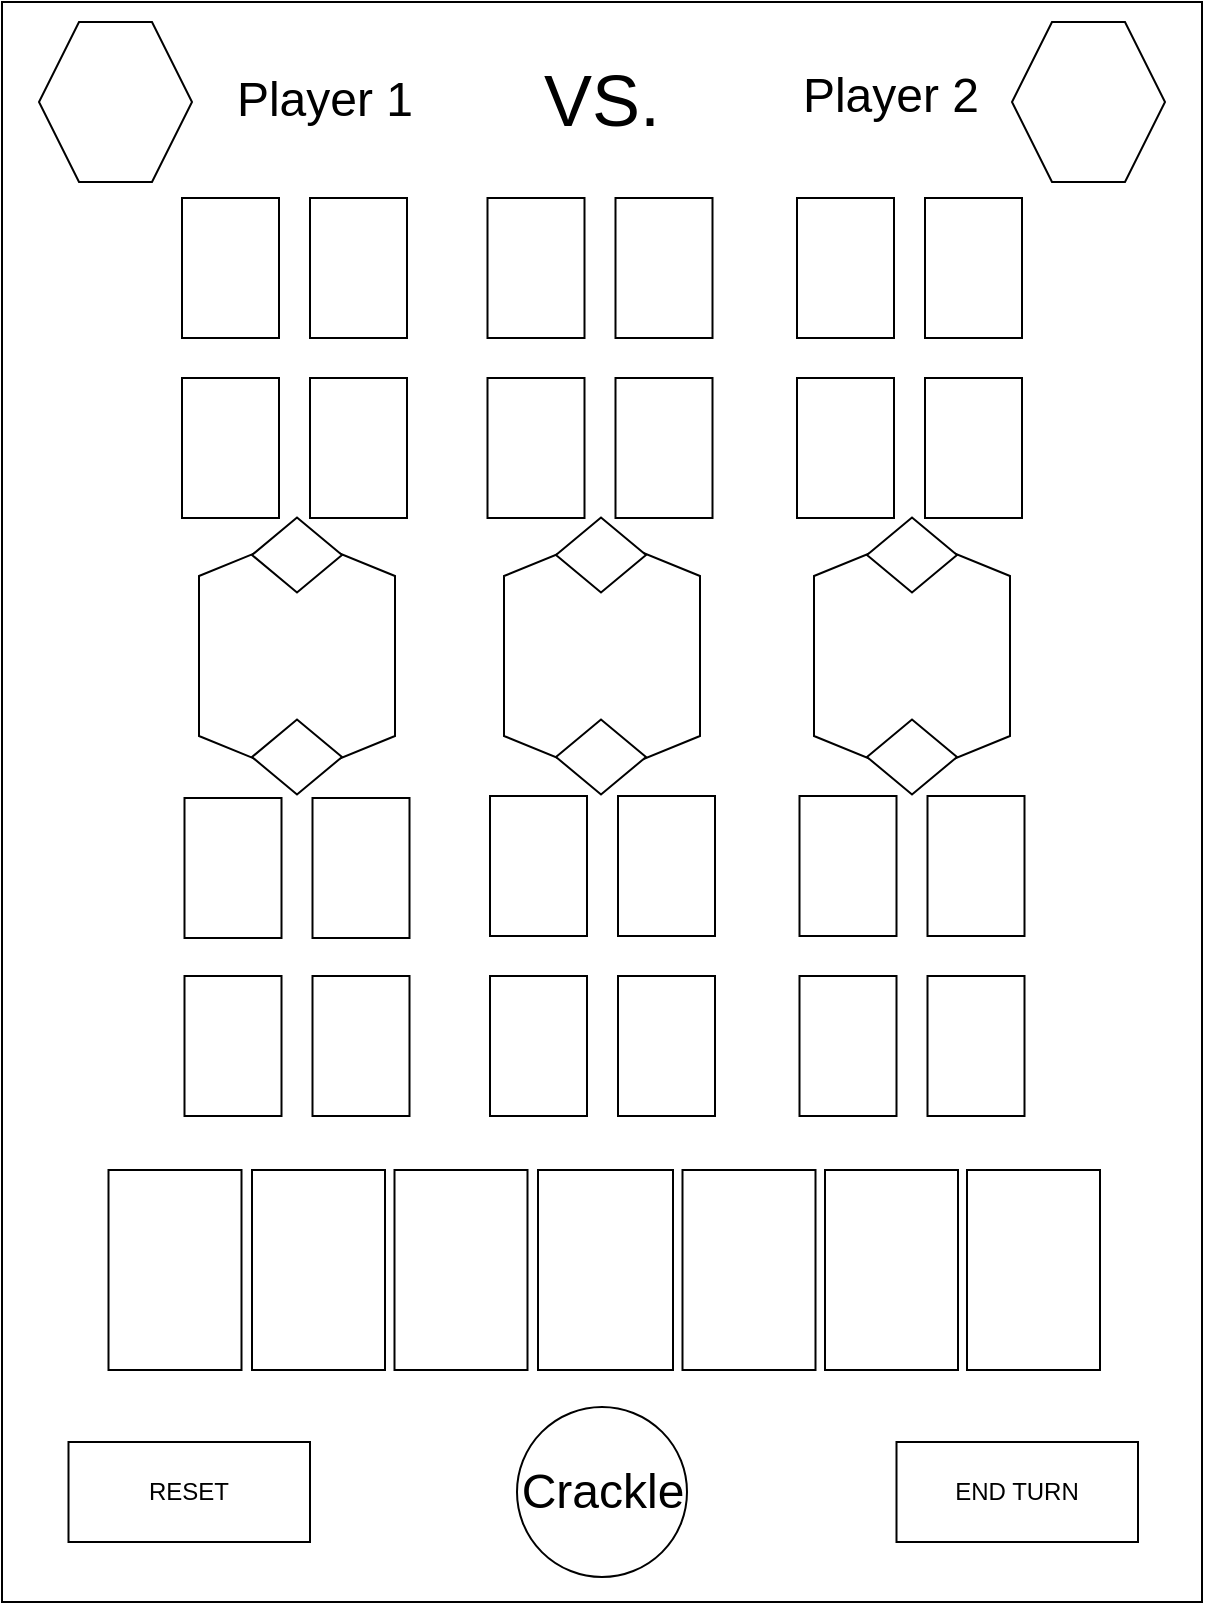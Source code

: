 <mxfile version="20.8.10" type="device"><diagram id="BOy3EOZdG50G0NoZCwxh" name="Page-1"><mxGraphModel dx="1036" dy="614" grid="1" gridSize="10" guides="1" tooltips="1" connect="1" arrows="1" fold="1" page="1" pageScale="1" pageWidth="850" pageHeight="1100" math="0" shadow="0"><root><mxCell id="0"/><mxCell id="1" parent="0"/><mxCell id="C_d9jra16WmfiZhvx9nA-1" value="" style="rounded=0;whiteSpace=wrap;html=1;" parent="1" vertex="1"><mxGeometry x="125" y="150" width="600" height="800" as="geometry"/></mxCell><mxCell id="C_d9jra16WmfiZhvx9nA-2" value="" style="shape=hexagon;perimeter=hexagonPerimeter2;whiteSpace=wrap;html=1;fixedSize=1;rotation=90;" parent="1" vertex="1"><mxGeometry x="365" y="428" width="120" height="98" as="geometry"/></mxCell><mxCell id="C_d9jra16WmfiZhvx9nA-34" value="" style="rounded=0;whiteSpace=wrap;html=1;" parent="1" vertex="1"><mxGeometry x="216.25" y="548" width="48.5" height="70" as="geometry"/></mxCell><mxCell id="C_d9jra16WmfiZhvx9nA-56" value="" style="shape=hexagon;perimeter=hexagonPerimeter2;whiteSpace=wrap;html=1;fixedSize=1;rotation=90;" parent="1" vertex="1"><mxGeometry x="212.5" y="428" width="120" height="98" as="geometry"/></mxCell><mxCell id="C_d9jra16WmfiZhvx9nA-57" value="" style="shape=hexagon;perimeter=hexagonPerimeter2;whiteSpace=wrap;html=1;fixedSize=1;rotation=90;" parent="1" vertex="1"><mxGeometry x="520" y="428" width="120" height="98" as="geometry"/></mxCell><mxCell id="C_d9jra16WmfiZhvx9nA-67" value="" style="rounded=0;whiteSpace=wrap;html=1;" parent="1" vertex="1"><mxGeometry x="280.25" y="548" width="48.5" height="70" as="geometry"/></mxCell><mxCell id="C_d9jra16WmfiZhvx9nA-68" value="" style="rounded=0;whiteSpace=wrap;html=1;" parent="1" vertex="1"><mxGeometry x="216.25" y="637" width="48.5" height="70" as="geometry"/></mxCell><mxCell id="C_d9jra16WmfiZhvx9nA-69" value="" style="rounded=0;whiteSpace=wrap;html=1;" parent="1" vertex="1"><mxGeometry x="280.25" y="637" width="48.5" height="70" as="geometry"/></mxCell><mxCell id="C_d9jra16WmfiZhvx9nA-70" value="" style="rounded=0;whiteSpace=wrap;html=1;" parent="1" vertex="1"><mxGeometry x="369" y="547" width="48.5" height="70" as="geometry"/></mxCell><mxCell id="C_d9jra16WmfiZhvx9nA-71" value="" style="rounded=0;whiteSpace=wrap;html=1;" parent="1" vertex="1"><mxGeometry x="433" y="547" width="48.5" height="70" as="geometry"/></mxCell><mxCell id="C_d9jra16WmfiZhvx9nA-72" value="" style="rounded=0;whiteSpace=wrap;html=1;" parent="1" vertex="1"><mxGeometry x="369" y="637" width="48.5" height="70" as="geometry"/></mxCell><mxCell id="C_d9jra16WmfiZhvx9nA-73" value="" style="rounded=0;whiteSpace=wrap;html=1;" parent="1" vertex="1"><mxGeometry x="433" y="637" width="48.5" height="70" as="geometry"/></mxCell><mxCell id="C_d9jra16WmfiZhvx9nA-74" value="" style="rounded=0;whiteSpace=wrap;html=1;" parent="1" vertex="1"><mxGeometry x="523.75" y="547" width="48.5" height="70" as="geometry"/></mxCell><mxCell id="C_d9jra16WmfiZhvx9nA-75" value="" style="rounded=0;whiteSpace=wrap;html=1;" parent="1" vertex="1"><mxGeometry x="587.75" y="547" width="48.5" height="70" as="geometry"/></mxCell><mxCell id="C_d9jra16WmfiZhvx9nA-76" value="" style="rounded=0;whiteSpace=wrap;html=1;" parent="1" vertex="1"><mxGeometry x="523.75" y="637" width="48.5" height="70" as="geometry"/></mxCell><mxCell id="C_d9jra16WmfiZhvx9nA-77" value="" style="rounded=0;whiteSpace=wrap;html=1;" parent="1" vertex="1"><mxGeometry x="587.75" y="637" width="48.5" height="70" as="geometry"/></mxCell><mxCell id="C_d9jra16WmfiZhvx9nA-80" value="" style="rounded=0;whiteSpace=wrap;html=1;" parent="1" vertex="1"><mxGeometry x="215" y="248" width="48.5" height="70" as="geometry"/></mxCell><mxCell id="C_d9jra16WmfiZhvx9nA-81" value="" style="rounded=0;whiteSpace=wrap;html=1;" parent="1" vertex="1"><mxGeometry x="279" y="248" width="48.5" height="70" as="geometry"/></mxCell><mxCell id="C_d9jra16WmfiZhvx9nA-82" value="" style="rounded=0;whiteSpace=wrap;html=1;" parent="1" vertex="1"><mxGeometry x="215" y="338" width="48.5" height="70" as="geometry"/></mxCell><mxCell id="C_d9jra16WmfiZhvx9nA-83" value="" style="rounded=0;whiteSpace=wrap;html=1;" parent="1" vertex="1"><mxGeometry x="279" y="338" width="48.5" height="70" as="geometry"/></mxCell><mxCell id="C_d9jra16WmfiZhvx9nA-84" value="" style="rounded=0;whiteSpace=wrap;html=1;" parent="1" vertex="1"><mxGeometry x="367.75" y="248" width="48.5" height="70" as="geometry"/></mxCell><mxCell id="C_d9jra16WmfiZhvx9nA-85" value="" style="rounded=0;whiteSpace=wrap;html=1;" parent="1" vertex="1"><mxGeometry x="431.75" y="248" width="48.5" height="70" as="geometry"/></mxCell><mxCell id="C_d9jra16WmfiZhvx9nA-86" value="" style="rounded=0;whiteSpace=wrap;html=1;" parent="1" vertex="1"><mxGeometry x="367.75" y="338" width="48.5" height="70" as="geometry"/></mxCell><mxCell id="C_d9jra16WmfiZhvx9nA-87" value="" style="rounded=0;whiteSpace=wrap;html=1;" parent="1" vertex="1"><mxGeometry x="431.75" y="338" width="48.5" height="70" as="geometry"/></mxCell><mxCell id="C_d9jra16WmfiZhvx9nA-88" value="" style="rounded=0;whiteSpace=wrap;html=1;" parent="1" vertex="1"><mxGeometry x="522.5" y="248" width="48.5" height="70" as="geometry"/></mxCell><mxCell id="C_d9jra16WmfiZhvx9nA-89" value="" style="rounded=0;whiteSpace=wrap;html=1;" parent="1" vertex="1"><mxGeometry x="586.5" y="248" width="48.5" height="70" as="geometry"/></mxCell><mxCell id="C_d9jra16WmfiZhvx9nA-90" value="" style="rounded=0;whiteSpace=wrap;html=1;" parent="1" vertex="1"><mxGeometry x="522.5" y="338" width="48.5" height="70" as="geometry"/></mxCell><mxCell id="C_d9jra16WmfiZhvx9nA-91" value="" style="rounded=0;whiteSpace=wrap;html=1;" parent="1" vertex="1"><mxGeometry x="586.5" y="338" width="48.5" height="70" as="geometry"/></mxCell><mxCell id="C_d9jra16WmfiZhvx9nA-94" value="" style="rounded=0;whiteSpace=wrap;html=1;" parent="1" vertex="1"><mxGeometry x="178.25" y="734" width="66.5" height="100" as="geometry"/></mxCell><mxCell id="C_d9jra16WmfiZhvx9nA-95" value="" style="rounded=0;whiteSpace=wrap;html=1;" parent="1" vertex="1"><mxGeometry x="250" y="734" width="66.5" height="100" as="geometry"/></mxCell><mxCell id="C_d9jra16WmfiZhvx9nA-96" value="" style="rounded=0;whiteSpace=wrap;html=1;" parent="1" vertex="1"><mxGeometry x="321.25" y="734" width="66.5" height="100" as="geometry"/></mxCell><mxCell id="C_d9jra16WmfiZhvx9nA-99" value="" style="shape=hexagon;perimeter=hexagonPerimeter2;whiteSpace=wrap;html=1;fixedSize=1;rotation=90;" parent="1" vertex="1"><mxGeometry x="253.75" y="404" width="37.5" height="45" as="geometry"/></mxCell><mxCell id="C_d9jra16WmfiZhvx9nA-100" value="" style="shape=hexagon;perimeter=hexagonPerimeter2;whiteSpace=wrap;html=1;fixedSize=1;rotation=90;" parent="1" vertex="1"><mxGeometry x="253.75" y="505" width="37.5" height="45" as="geometry"/></mxCell><mxCell id="C_d9jra16WmfiZhvx9nA-101" value="" style="shape=hexagon;perimeter=hexagonPerimeter2;whiteSpace=wrap;html=1;fixedSize=1;rotation=90;" parent="1" vertex="1"><mxGeometry x="405.75" y="404" width="37.5" height="45" as="geometry"/></mxCell><mxCell id="C_d9jra16WmfiZhvx9nA-102" value="" style="shape=hexagon;perimeter=hexagonPerimeter2;whiteSpace=wrap;html=1;fixedSize=1;rotation=90;" parent="1" vertex="1"><mxGeometry x="405.75" y="505" width="37.5" height="45" as="geometry"/></mxCell><mxCell id="C_d9jra16WmfiZhvx9nA-103" value="" style="shape=hexagon;perimeter=hexagonPerimeter2;whiteSpace=wrap;html=1;fixedSize=1;rotation=90;" parent="1" vertex="1"><mxGeometry x="561.25" y="404" width="37.5" height="45" as="geometry"/></mxCell><mxCell id="C_d9jra16WmfiZhvx9nA-104" value="" style="shape=hexagon;perimeter=hexagonPerimeter2;whiteSpace=wrap;html=1;fixedSize=1;rotation=90;" parent="1" vertex="1"><mxGeometry x="561.25" y="505" width="37.5" height="45" as="geometry"/></mxCell><mxCell id="C_d9jra16WmfiZhvx9nA-107" value="END TURN" style="rounded=0;whiteSpace=wrap;html=1;" parent="1" vertex="1"><mxGeometry x="572.25" y="870" width="120.75" height="50" as="geometry"/></mxCell><mxCell id="C_d9jra16WmfiZhvx9nA-108" value="&lt;font style=&quot;font-size: 24px;&quot;&gt;Crackle&lt;/font&gt;" style="ellipse;whiteSpace=wrap;html=1;aspect=fixed;" parent="1" vertex="1"><mxGeometry x="382.5" y="852.5" width="85" height="85" as="geometry"/></mxCell><mxCell id="C_d9jra16WmfiZhvx9nA-114" value="" style="rounded=0;whiteSpace=wrap;html=1;" parent="1" vertex="1"><mxGeometry x="607.5" y="734" width="66.5" height="100" as="geometry"/></mxCell><mxCell id="C_d9jra16WmfiZhvx9nA-115" value="" style="rounded=0;whiteSpace=wrap;html=1;" parent="1" vertex="1"><mxGeometry x="536.5" y="734" width="66.5" height="100" as="geometry"/></mxCell><mxCell id="C_d9jra16WmfiZhvx9nA-116" value="" style="rounded=0;whiteSpace=wrap;html=1;" parent="1" vertex="1"><mxGeometry x="465.25" y="734" width="66.5" height="100" as="geometry"/></mxCell><mxCell id="C_d9jra16WmfiZhvx9nA-117" value="" style="rounded=0;whiteSpace=wrap;html=1;" parent="1" vertex="1"><mxGeometry x="393" y="734" width="67.5" height="100" as="geometry"/></mxCell><mxCell id="C_d9jra16WmfiZhvx9nA-118" value="" style="shape=hexagon;perimeter=hexagonPerimeter2;whiteSpace=wrap;html=1;fixedSize=1;fontSize=24;" parent="1" vertex="1"><mxGeometry x="143.5" y="160" width="76.5" height="80" as="geometry"/></mxCell><mxCell id="C_d9jra16WmfiZhvx9nA-119" value="" style="shape=hexagon;perimeter=hexagonPerimeter2;whiteSpace=wrap;html=1;fixedSize=1;fontSize=24;" parent="1" vertex="1"><mxGeometry x="630" y="160" width="76.5" height="80" as="geometry"/></mxCell><mxCell id="C_d9jra16WmfiZhvx9nA-120" value="&lt;font style=&quot;font-size: 36px;&quot;&gt;VS.&lt;/font&gt;" style="text;html=1;strokeColor=none;fillColor=none;align=center;verticalAlign=middle;whiteSpace=wrap;rounded=0;fontSize=24;" parent="1" vertex="1"><mxGeometry x="395" y="184" width="60" height="30" as="geometry"/></mxCell><mxCell id="C_d9jra16WmfiZhvx9nA-122" value="Player 1" style="text;html=1;strokeColor=none;fillColor=none;align=center;verticalAlign=middle;whiteSpace=wrap;rounded=0;fontSize=24;" parent="1" vertex="1"><mxGeometry x="235.75" y="184" width="101.25" height="30" as="geometry"/></mxCell><mxCell id="C_d9jra16WmfiZhvx9nA-123" value="Player 2" style="text;html=1;strokeColor=none;fillColor=none;align=center;verticalAlign=middle;whiteSpace=wrap;rounded=0;fontSize=24;" parent="1" vertex="1"><mxGeometry x="521" y="182" width="96.5" height="30" as="geometry"/></mxCell><mxCell id="bf7b6l8nFYEaZO3TwJEE-1" value="RESET" style="rounded=0;whiteSpace=wrap;html=1;" vertex="1" parent="1"><mxGeometry x="158.25" y="870" width="120.75" height="50" as="geometry"/></mxCell></root></mxGraphModel></diagram></mxfile>